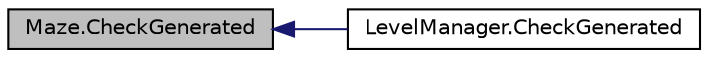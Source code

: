 digraph "Maze.CheckGenerated"
{
  edge [fontname="Helvetica",fontsize="10",labelfontname="Helvetica",labelfontsize="10"];
  node [fontname="Helvetica",fontsize="10",shape=record];
  rankdir="LR";
  Node1 [label="Maze.CheckGenerated",height=0.2,width=0.4,color="black", fillcolor="grey75", style="filled", fontcolor="black"];
  Node1 -> Node2 [dir="back",color="midnightblue",fontsize="10",style="solid",fontname="Helvetica"];
  Node2 [label="LevelManager.CheckGenerated",height=0.2,width=0.4,color="black", fillcolor="white", style="filled",URL="$class_level_manager.html#addc9d3310044ececd42d061b91a0fdaa",tooltip="Returns if the maze has been generated or not. "];
}
